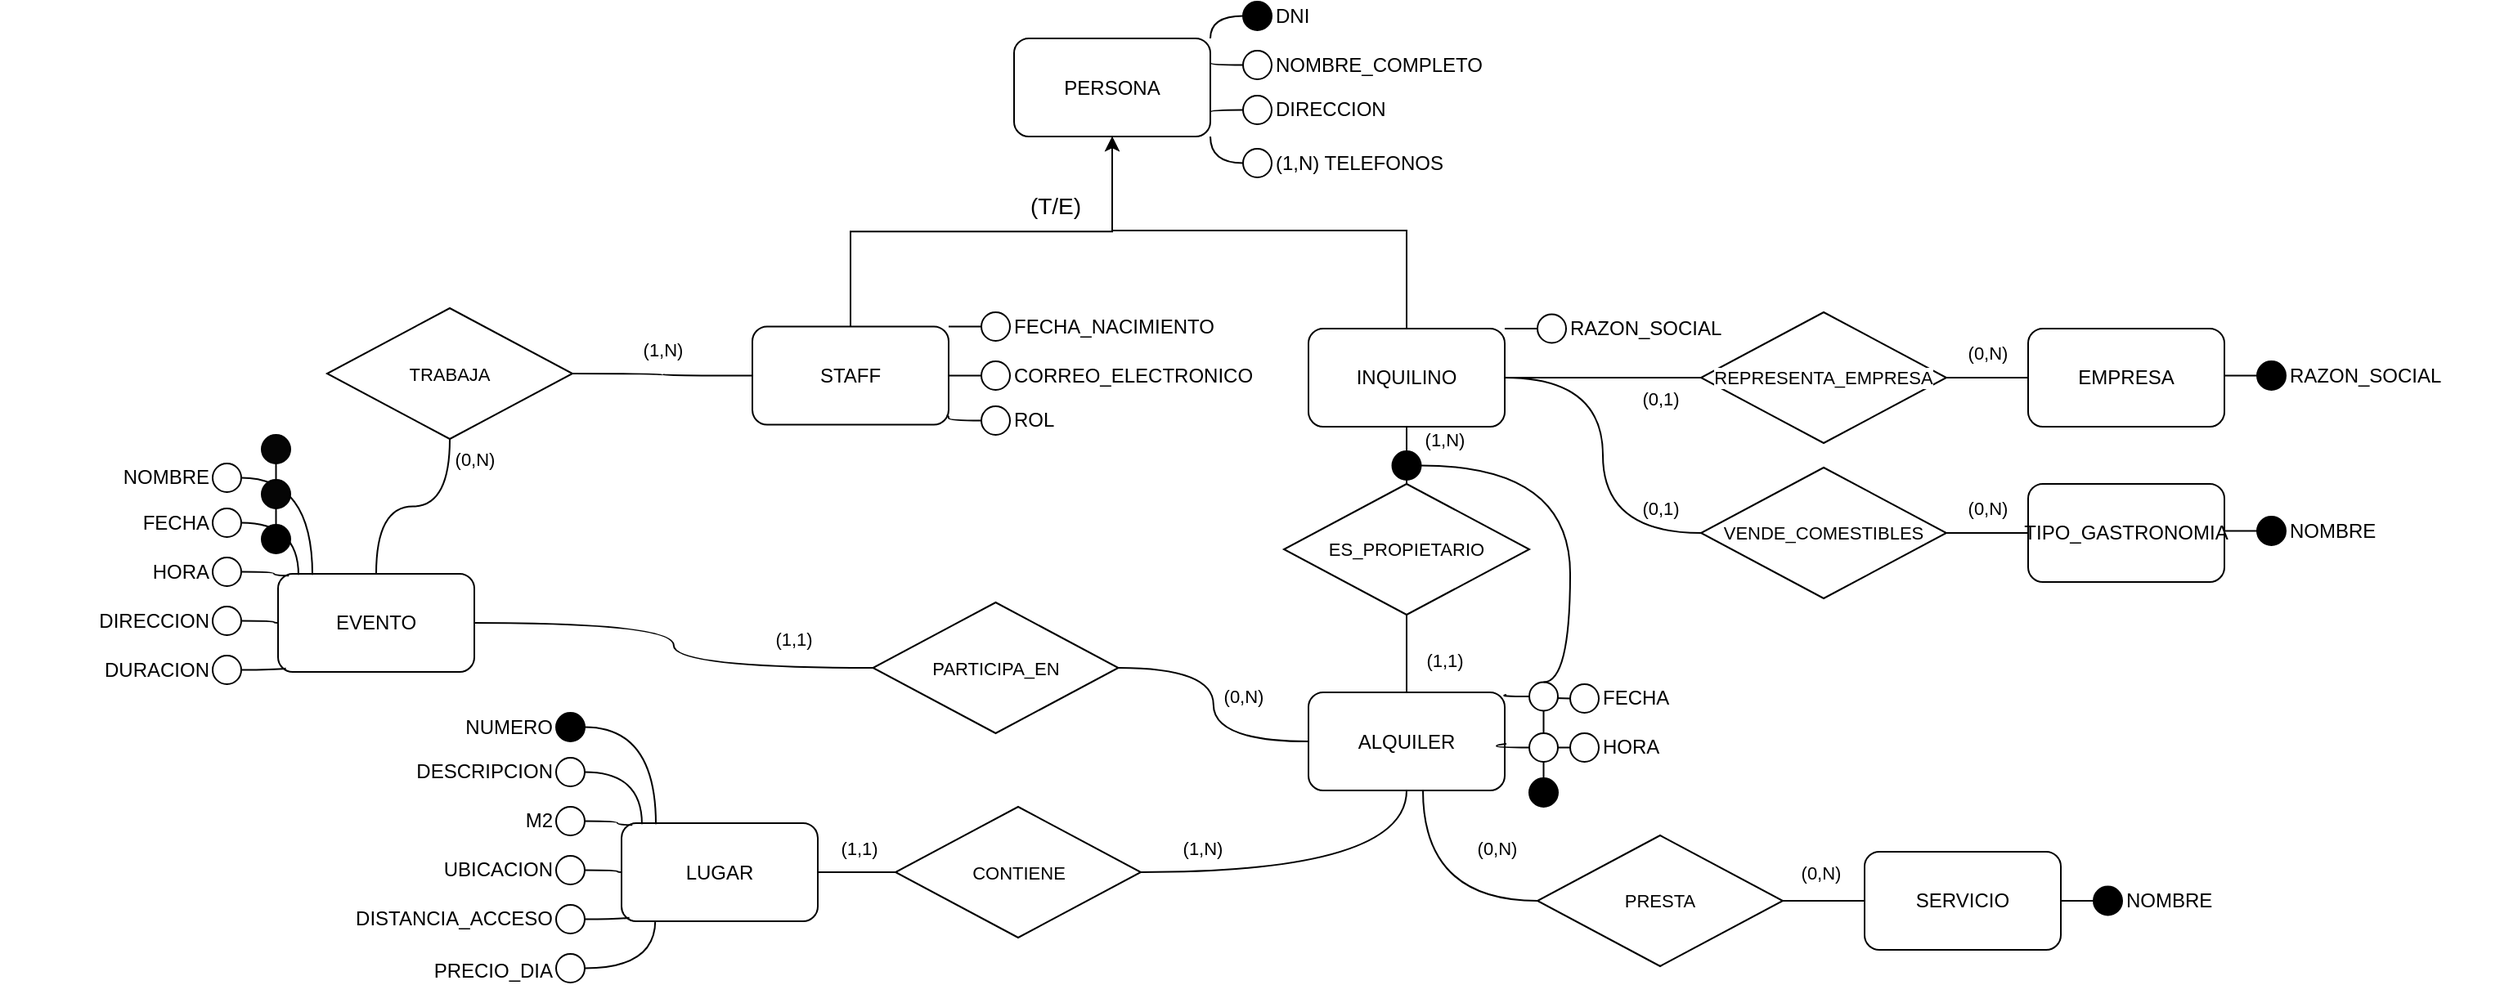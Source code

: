 <mxfile version="24.8.3">
  <diagram name="Page-1" id="fkUrcEgpzgYxFIt1Kh8C">
    <mxGraphModel dx="1658" dy="883" grid="1" gridSize="10" guides="1" tooltips="1" connect="1" arrows="1" fold="1" page="1" pageScale="1" pageWidth="1400" pageHeight="850" math="0" shadow="0">
      <root>
        <mxCell id="0" />
        <mxCell id="1" parent="0" />
        <mxCell id="QJ0V47G5KzTv9Zsy4d-s-145" value="" style="edgeStyle=orthogonalEdgeStyle;shape=connector;curved=1;rounded=0;orthogonalLoop=1;jettySize=auto;html=1;strokeColor=default;align=center;verticalAlign=middle;fontFamily=Helvetica;fontSize=11;fontColor=default;labelBackgroundColor=default;endArrow=none;endFill=0;" edge="1" parent="1" source="QJ0V47G5KzTv9Zsy4d-s-1" target="QJ0V47G5KzTv9Zsy4d-s-144">
          <mxGeometry relative="1" as="geometry" />
        </mxCell>
        <mxCell id="QJ0V47G5KzTv9Zsy4d-s-1" value="LUGAR" style="rounded=1;whiteSpace=wrap;html=1;" vertex="1" parent="1">
          <mxGeometry x="840" y="632.5" width="120" height="60" as="geometry" />
        </mxCell>
        <mxCell id="QJ0V47G5KzTv9Zsy4d-s-2" value="&lt;div&gt;NUMERO&lt;/div&gt;" style="text;html=1;align=right;verticalAlign=middle;whiteSpace=wrap;rounded=0;" vertex="1" parent="1">
          <mxGeometry x="750" y="565" width="50" height="17.5" as="geometry" />
        </mxCell>
        <mxCell id="QJ0V47G5KzTv9Zsy4d-s-4" value="" style="ellipse;whiteSpace=wrap;html=1;aspect=fixed;fillColor=#000000;" vertex="1" parent="1">
          <mxGeometry x="800" y="565" width="17.5" height="17.5" as="geometry" />
        </mxCell>
        <mxCell id="QJ0V47G5KzTv9Zsy4d-s-5" style="edgeStyle=orthogonalEdgeStyle;rounded=0;orthogonalLoop=1;jettySize=auto;html=1;entryX=0.175;entryY=0.011;entryDx=0;entryDy=0;curved=1;endArrow=none;endFill=0;entryPerimeter=0;" edge="1" parent="1" source="QJ0V47G5KzTv9Zsy4d-s-4" target="QJ0V47G5KzTv9Zsy4d-s-1">
          <mxGeometry relative="1" as="geometry" />
        </mxCell>
        <mxCell id="QJ0V47G5KzTv9Zsy4d-s-6" value="&lt;div&gt;DESCRIPCION&lt;/div&gt;" style="text;html=1;align=right;verticalAlign=middle;whiteSpace=wrap;rounded=0;" vertex="1" parent="1">
          <mxGeometry x="720" y="592.5" width="80" height="17.5" as="geometry" />
        </mxCell>
        <mxCell id="QJ0V47G5KzTv9Zsy4d-s-7" value="" style="ellipse;whiteSpace=wrap;html=1;aspect=fixed;" vertex="1" parent="1">
          <mxGeometry x="800" y="592.5" width="17.5" height="17.5" as="geometry" />
        </mxCell>
        <mxCell id="QJ0V47G5KzTv9Zsy4d-s-9" value="M2" style="text;html=1;align=right;verticalAlign=middle;whiteSpace=wrap;rounded=0;" vertex="1" parent="1">
          <mxGeometry x="770" y="622.5" width="30" height="17.5" as="geometry" />
        </mxCell>
        <mxCell id="QJ0V47G5KzTv9Zsy4d-s-10" value="" style="ellipse;whiteSpace=wrap;html=1;aspect=fixed;" vertex="1" parent="1">
          <mxGeometry x="800" y="622.5" width="17.5" height="17.5" as="geometry" />
        </mxCell>
        <mxCell id="QJ0V47G5KzTv9Zsy4d-s-11" value="UBICACION" style="text;html=1;align=right;verticalAlign=middle;whiteSpace=wrap;rounded=0;" vertex="1" parent="1">
          <mxGeometry x="690" y="652.5" width="110" height="17.5" as="geometry" />
        </mxCell>
        <mxCell id="QJ0V47G5KzTv9Zsy4d-s-25" value="" style="edgeStyle=orthogonalEdgeStyle;shape=connector;curved=1;rounded=0;orthogonalLoop=1;jettySize=auto;html=1;strokeColor=default;align=center;verticalAlign=middle;fontFamily=Helvetica;fontSize=11;fontColor=default;labelBackgroundColor=default;endArrow=none;endFill=0;" edge="1" parent="1" source="QJ0V47G5KzTv9Zsy4d-s-12" target="QJ0V47G5KzTv9Zsy4d-s-1">
          <mxGeometry relative="1" as="geometry" />
        </mxCell>
        <mxCell id="QJ0V47G5KzTv9Zsy4d-s-12" value="" style="ellipse;whiteSpace=wrap;html=1;aspect=fixed;" vertex="1" parent="1">
          <mxGeometry x="800" y="652.5" width="17.5" height="17.5" as="geometry" />
        </mxCell>
        <mxCell id="QJ0V47G5KzTv9Zsy4d-s-13" value="DISTANCIA_ACCESO" style="text;html=1;align=right;verticalAlign=middle;whiteSpace=wrap;rounded=0;" vertex="1" parent="1">
          <mxGeometry x="670" y="682.5" width="130" height="17.5" as="geometry" />
        </mxCell>
        <mxCell id="QJ0V47G5KzTv9Zsy4d-s-14" value="" style="ellipse;whiteSpace=wrap;html=1;aspect=fixed;" vertex="1" parent="1">
          <mxGeometry x="800" y="682.5" width="17.5" height="17.5" as="geometry" />
        </mxCell>
        <mxCell id="QJ0V47G5KzTv9Zsy4d-s-17" value="PRECIO_DIA" style="text;html=1;align=right;verticalAlign=middle;whiteSpace=wrap;rounded=0;" vertex="1" parent="1">
          <mxGeometry x="700" y="715" width="100" height="15" as="geometry" />
        </mxCell>
        <mxCell id="QJ0V47G5KzTv9Zsy4d-s-18" value="" style="ellipse;whiteSpace=wrap;html=1;aspect=fixed;" vertex="1" parent="1">
          <mxGeometry x="800" y="712.5" width="17.5" height="17.5" as="geometry" />
        </mxCell>
        <mxCell id="QJ0V47G5KzTv9Zsy4d-s-19" style="edgeStyle=orthogonalEdgeStyle;rounded=0;orthogonalLoop=1;jettySize=auto;html=1;entryX=0.172;entryY=0.992;entryDx=0;entryDy=0;entryPerimeter=0;endArrow=none;endFill=0;curved=1;" edge="1" parent="1" source="QJ0V47G5KzTv9Zsy4d-s-18" target="QJ0V47G5KzTv9Zsy4d-s-1">
          <mxGeometry relative="1" as="geometry" />
        </mxCell>
        <mxCell id="QJ0V47G5KzTv9Zsy4d-s-20" style="edgeStyle=orthogonalEdgeStyle;shape=connector;curved=1;rounded=0;orthogonalLoop=1;jettySize=auto;html=1;entryX=0.04;entryY=0.964;entryDx=0;entryDy=0;entryPerimeter=0;strokeColor=default;align=center;verticalAlign=middle;fontFamily=Helvetica;fontSize=11;fontColor=default;labelBackgroundColor=default;endArrow=none;endFill=0;" edge="1" parent="1" source="QJ0V47G5KzTv9Zsy4d-s-14" target="QJ0V47G5KzTv9Zsy4d-s-1">
          <mxGeometry relative="1" as="geometry" />
        </mxCell>
        <mxCell id="QJ0V47G5KzTv9Zsy4d-s-29" style="edgeStyle=orthogonalEdgeStyle;shape=connector;curved=1;rounded=0;orthogonalLoop=1;jettySize=auto;html=1;entryX=0.104;entryY=0.011;entryDx=0;entryDy=0;entryPerimeter=0;strokeColor=default;align=center;verticalAlign=middle;fontFamily=Helvetica;fontSize=11;fontColor=default;labelBackgroundColor=default;endArrow=none;endFill=0;" edge="1" parent="1" source="QJ0V47G5KzTv9Zsy4d-s-7" target="QJ0V47G5KzTv9Zsy4d-s-1">
          <mxGeometry relative="1" as="geometry" />
        </mxCell>
        <mxCell id="QJ0V47G5KzTv9Zsy4d-s-30" style="edgeStyle=orthogonalEdgeStyle;shape=connector;curved=1;rounded=0;orthogonalLoop=1;jettySize=auto;html=1;entryX=0.055;entryY=0.019;entryDx=0;entryDy=0;entryPerimeter=0;strokeColor=default;align=center;verticalAlign=middle;fontFamily=Helvetica;fontSize=11;fontColor=default;labelBackgroundColor=default;endArrow=none;endFill=0;" edge="1" parent="1" source="QJ0V47G5KzTv9Zsy4d-s-10" target="QJ0V47G5KzTv9Zsy4d-s-1">
          <mxGeometry relative="1" as="geometry" />
        </mxCell>
        <mxCell id="QJ0V47G5KzTv9Zsy4d-s-148" style="edgeStyle=orthogonalEdgeStyle;shape=connector;curved=1;rounded=0;orthogonalLoop=1;jettySize=auto;html=1;entryX=0.5;entryY=1;entryDx=0;entryDy=0;strokeColor=default;align=center;verticalAlign=middle;fontFamily=Helvetica;fontSize=11;fontColor=default;labelBackgroundColor=default;endArrow=none;endFill=0;" edge="1" parent="1" source="QJ0V47G5KzTv9Zsy4d-s-31" target="QJ0V47G5KzTv9Zsy4d-s-125">
          <mxGeometry relative="1" as="geometry">
            <mxPoint x="685" y="413.75" as="targetPoint" />
          </mxGeometry>
        </mxCell>
        <mxCell id="QJ0V47G5KzTv9Zsy4d-s-150" style="edgeStyle=orthogonalEdgeStyle;shape=connector;curved=1;rounded=0;orthogonalLoop=1;jettySize=auto;html=1;entryX=0;entryY=0.5;entryDx=0;entryDy=0;strokeColor=default;align=center;verticalAlign=middle;fontFamily=Helvetica;fontSize=11;fontColor=default;labelBackgroundColor=default;endArrow=none;endFill=0;" edge="1" parent="1" source="QJ0V47G5KzTv9Zsy4d-s-31" target="QJ0V47G5KzTv9Zsy4d-s-147">
          <mxGeometry relative="1" as="geometry" />
        </mxCell>
        <mxCell id="QJ0V47G5KzTv9Zsy4d-s-31" value="EVENTO" style="rounded=1;whiteSpace=wrap;html=1;" vertex="1" parent="1">
          <mxGeometry x="630" y="480" width="120" height="60" as="geometry" />
        </mxCell>
        <mxCell id="QJ0V47G5KzTv9Zsy4d-s-32" value="NOMBRE" style="text;html=1;align=right;verticalAlign=middle;whiteSpace=wrap;rounded=0;" vertex="1" parent="1">
          <mxGeometry x="540" y="412.5" width="50" height="17.5" as="geometry" />
        </mxCell>
        <mxCell id="QJ0V47G5KzTv9Zsy4d-s-33" value="" style="ellipse;whiteSpace=wrap;html=1;aspect=fixed;fillColor=#FFFFFF;" vertex="1" parent="1">
          <mxGeometry x="590" y="412.5" width="17.5" height="17.5" as="geometry" />
        </mxCell>
        <mxCell id="QJ0V47G5KzTv9Zsy4d-s-34" style="edgeStyle=orthogonalEdgeStyle;rounded=0;orthogonalLoop=1;jettySize=auto;html=1;entryX=0.175;entryY=0.011;entryDx=0;entryDy=0;curved=1;endArrow=none;endFill=0;entryPerimeter=0;" edge="1" parent="1" source="QJ0V47G5KzTv9Zsy4d-s-33" target="QJ0V47G5KzTv9Zsy4d-s-31">
          <mxGeometry relative="1" as="geometry" />
        </mxCell>
        <mxCell id="QJ0V47G5KzTv9Zsy4d-s-35" value="FECHA" style="text;html=1;align=right;verticalAlign=middle;whiteSpace=wrap;rounded=0;" vertex="1" parent="1">
          <mxGeometry x="510" y="440" width="80" height="17.5" as="geometry" />
        </mxCell>
        <mxCell id="QJ0V47G5KzTv9Zsy4d-s-36" value="" style="ellipse;whiteSpace=wrap;html=1;aspect=fixed;" vertex="1" parent="1">
          <mxGeometry x="590" y="440" width="17.5" height="17.5" as="geometry" />
        </mxCell>
        <mxCell id="QJ0V47G5KzTv9Zsy4d-s-37" value="HORA" style="text;html=1;align=right;verticalAlign=middle;whiteSpace=wrap;rounded=0;" vertex="1" parent="1">
          <mxGeometry x="560" y="470" width="30" height="17.5" as="geometry" />
        </mxCell>
        <mxCell id="QJ0V47G5KzTv9Zsy4d-s-38" value="" style="ellipse;whiteSpace=wrap;html=1;aspect=fixed;" vertex="1" parent="1">
          <mxGeometry x="590" y="470" width="17.5" height="17.5" as="geometry" />
        </mxCell>
        <mxCell id="QJ0V47G5KzTv9Zsy4d-s-39" value="DIRECCION" style="text;html=1;align=right;verticalAlign=middle;whiteSpace=wrap;rounded=0;" vertex="1" parent="1">
          <mxGeometry x="480" y="500" width="110" height="17.5" as="geometry" />
        </mxCell>
        <mxCell id="QJ0V47G5KzTv9Zsy4d-s-40" value="" style="edgeStyle=orthogonalEdgeStyle;shape=connector;curved=1;rounded=0;orthogonalLoop=1;jettySize=auto;html=1;strokeColor=default;align=center;verticalAlign=middle;fontFamily=Helvetica;fontSize=11;fontColor=default;labelBackgroundColor=default;endArrow=none;endFill=0;" edge="1" parent="1" source="QJ0V47G5KzTv9Zsy4d-s-41" target="QJ0V47G5KzTv9Zsy4d-s-31">
          <mxGeometry relative="1" as="geometry" />
        </mxCell>
        <mxCell id="QJ0V47G5KzTv9Zsy4d-s-41" value="" style="ellipse;whiteSpace=wrap;html=1;aspect=fixed;" vertex="1" parent="1">
          <mxGeometry x="590" y="500" width="17.5" height="17.5" as="geometry" />
        </mxCell>
        <mxCell id="QJ0V47G5KzTv9Zsy4d-s-42" value="DURACION" style="text;html=1;align=right;verticalAlign=middle;whiteSpace=wrap;rounded=0;" vertex="1" parent="1">
          <mxGeometry x="460" y="530" width="130" height="17.5" as="geometry" />
        </mxCell>
        <mxCell id="QJ0V47G5KzTv9Zsy4d-s-43" value="" style="ellipse;whiteSpace=wrap;html=1;aspect=fixed;" vertex="1" parent="1">
          <mxGeometry x="590" y="530" width="17.5" height="17.5" as="geometry" />
        </mxCell>
        <mxCell id="QJ0V47G5KzTv9Zsy4d-s-47" style="edgeStyle=orthogonalEdgeStyle;shape=connector;curved=1;rounded=0;orthogonalLoop=1;jettySize=auto;html=1;entryX=0.04;entryY=0.964;entryDx=0;entryDy=0;entryPerimeter=0;strokeColor=default;align=center;verticalAlign=middle;fontFamily=Helvetica;fontSize=11;fontColor=default;labelBackgroundColor=default;endArrow=none;endFill=0;" edge="1" parent="1" source="QJ0V47G5KzTv9Zsy4d-s-43" target="QJ0V47G5KzTv9Zsy4d-s-31">
          <mxGeometry relative="1" as="geometry" />
        </mxCell>
        <mxCell id="QJ0V47G5KzTv9Zsy4d-s-48" style="edgeStyle=orthogonalEdgeStyle;shape=connector;curved=1;rounded=0;orthogonalLoop=1;jettySize=auto;html=1;entryX=0.104;entryY=0.011;entryDx=0;entryDy=0;entryPerimeter=0;strokeColor=default;align=center;verticalAlign=middle;fontFamily=Helvetica;fontSize=11;fontColor=default;labelBackgroundColor=default;endArrow=none;endFill=0;" edge="1" parent="1" source="QJ0V47G5KzTv9Zsy4d-s-36" target="QJ0V47G5KzTv9Zsy4d-s-31">
          <mxGeometry relative="1" as="geometry" />
        </mxCell>
        <mxCell id="QJ0V47G5KzTv9Zsy4d-s-49" style="edgeStyle=orthogonalEdgeStyle;shape=connector;curved=1;rounded=0;orthogonalLoop=1;jettySize=auto;html=1;entryX=0.055;entryY=0.019;entryDx=0;entryDy=0;entryPerimeter=0;strokeColor=default;align=center;verticalAlign=middle;fontFamily=Helvetica;fontSize=11;fontColor=default;labelBackgroundColor=default;endArrow=none;endFill=0;" edge="1" parent="1" source="QJ0V47G5KzTv9Zsy4d-s-38" target="QJ0V47G5KzTv9Zsy4d-s-31">
          <mxGeometry relative="1" as="geometry" />
        </mxCell>
        <mxCell id="QJ0V47G5KzTv9Zsy4d-s-56" style="edgeStyle=orthogonalEdgeStyle;shape=connector;curved=1;rounded=0;orthogonalLoop=1;jettySize=auto;html=1;entryX=0.5;entryY=1;entryDx=0;entryDy=0;strokeColor=default;align=center;verticalAlign=middle;fontFamily=Helvetica;fontSize=11;fontColor=default;labelBackgroundColor=default;endArrow=none;endFill=0;" edge="1" parent="1" source="QJ0V47G5KzTv9Zsy4d-s-52" target="QJ0V47G5KzTv9Zsy4d-s-54">
          <mxGeometry relative="1" as="geometry" />
        </mxCell>
        <mxCell id="QJ0V47G5KzTv9Zsy4d-s-52" value="" style="ellipse;whiteSpace=wrap;html=1;aspect=fixed;fillColor=#000000;" vertex="1" parent="1">
          <mxGeometry x="620" y="450" width="17.5" height="17.5" as="geometry" />
        </mxCell>
        <mxCell id="QJ0V47G5KzTv9Zsy4d-s-57" style="edgeStyle=orthogonalEdgeStyle;shape=connector;curved=1;rounded=0;orthogonalLoop=1;jettySize=auto;html=1;entryX=0.5;entryY=1;entryDx=0;entryDy=0;strokeColor=default;align=center;verticalAlign=middle;fontFamily=Helvetica;fontSize=11;fontColor=default;labelBackgroundColor=default;endArrow=none;endFill=0;" edge="1" parent="1" source="QJ0V47G5KzTv9Zsy4d-s-54" target="QJ0V47G5KzTv9Zsy4d-s-55">
          <mxGeometry relative="1" as="geometry" />
        </mxCell>
        <mxCell id="QJ0V47G5KzTv9Zsy4d-s-54" value="" style="ellipse;whiteSpace=wrap;html=1;aspect=fixed;fillColor=#050505;" vertex="1" parent="1">
          <mxGeometry x="620" y="422.5" width="17.5" height="17.5" as="geometry" />
        </mxCell>
        <mxCell id="QJ0V47G5KzTv9Zsy4d-s-55" value="" style="ellipse;whiteSpace=wrap;html=1;aspect=fixed;fillColor=#050505;" vertex="1" parent="1">
          <mxGeometry x="620" y="395" width="17.5" height="17.5" as="geometry" />
        </mxCell>
        <mxCell id="QJ0V47G5KzTv9Zsy4d-s-58" value="PERSONA" style="rounded=1;whiteSpace=wrap;html=1;" vertex="1" parent="1">
          <mxGeometry x="1080" y="152.5" width="120" height="60" as="geometry" />
        </mxCell>
        <mxCell id="QJ0V47G5KzTv9Zsy4d-s-67" style="edgeStyle=orthogonalEdgeStyle;shape=connector;curved=1;rounded=0;orthogonalLoop=1;jettySize=auto;html=1;entryX=1;entryY=0;entryDx=0;entryDy=0;strokeColor=default;align=center;verticalAlign=middle;fontFamily=Helvetica;fontSize=11;fontColor=default;labelBackgroundColor=default;endArrow=none;endFill=0;" edge="1" parent="1" source="QJ0V47G5KzTv9Zsy4d-s-59" target="QJ0V47G5KzTv9Zsy4d-s-58">
          <mxGeometry relative="1" as="geometry" />
        </mxCell>
        <mxCell id="QJ0V47G5KzTv9Zsy4d-s-59" value="" style="ellipse;whiteSpace=wrap;html=1;aspect=fixed;fillColor=#000000;" vertex="1" parent="1">
          <mxGeometry x="1220" y="130" width="17.5" height="17.5" as="geometry" />
        </mxCell>
        <mxCell id="QJ0V47G5KzTv9Zsy4d-s-60" value="&lt;div&gt;DNI&lt;/div&gt;" style="text;html=1;align=left;verticalAlign=middle;whiteSpace=wrap;rounded=0;" vertex="1" parent="1">
          <mxGeometry x="1237.5" y="130" width="130" height="17.5" as="geometry" />
        </mxCell>
        <mxCell id="QJ0V47G5KzTv9Zsy4d-s-68" value="" style="edgeStyle=orthogonalEdgeStyle;shape=connector;curved=1;rounded=0;orthogonalLoop=1;jettySize=auto;html=1;strokeColor=default;align=center;verticalAlign=middle;fontFamily=Helvetica;fontSize=11;fontColor=default;labelBackgroundColor=default;endArrow=none;endFill=0;entryX=1;entryY=0.25;entryDx=0;entryDy=0;" edge="1" parent="1" source="QJ0V47G5KzTv9Zsy4d-s-61" target="QJ0V47G5KzTv9Zsy4d-s-58">
          <mxGeometry relative="1" as="geometry" />
        </mxCell>
        <mxCell id="QJ0V47G5KzTv9Zsy4d-s-61" value="" style="ellipse;whiteSpace=wrap;html=1;aspect=fixed;" vertex="1" parent="1">
          <mxGeometry x="1220" y="160" width="17.5" height="17.5" as="geometry" />
        </mxCell>
        <mxCell id="QJ0V47G5KzTv9Zsy4d-s-62" value="&lt;div&gt;NOMBRE_COMPLETO&lt;/div&gt;" style="text;html=1;align=left;verticalAlign=middle;whiteSpace=wrap;rounded=0;" vertex="1" parent="1">
          <mxGeometry x="1237.5" y="160" width="130" height="17.5" as="geometry" />
        </mxCell>
        <mxCell id="QJ0V47G5KzTv9Zsy4d-s-69" value="" style="edgeStyle=orthogonalEdgeStyle;shape=connector;curved=1;rounded=0;orthogonalLoop=1;jettySize=auto;html=1;strokeColor=default;align=center;verticalAlign=middle;fontFamily=Helvetica;fontSize=11;fontColor=default;labelBackgroundColor=default;endArrow=none;endFill=0;entryX=1;entryY=0.75;entryDx=0;entryDy=0;" edge="1" parent="1" source="QJ0V47G5KzTv9Zsy4d-s-63" target="QJ0V47G5KzTv9Zsy4d-s-58">
          <mxGeometry relative="1" as="geometry" />
        </mxCell>
        <mxCell id="QJ0V47G5KzTv9Zsy4d-s-63" value="" style="ellipse;whiteSpace=wrap;html=1;aspect=fixed;" vertex="1" parent="1">
          <mxGeometry x="1220" y="187.5" width="17.5" height="17.5" as="geometry" />
        </mxCell>
        <mxCell id="QJ0V47G5KzTv9Zsy4d-s-64" value="&lt;div&gt;DIRECCION&lt;/div&gt;" style="text;html=1;align=left;verticalAlign=middle;whiteSpace=wrap;rounded=0;" vertex="1" parent="1">
          <mxGeometry x="1237.5" y="187.5" width="130" height="17.5" as="geometry" />
        </mxCell>
        <mxCell id="QJ0V47G5KzTv9Zsy4d-s-71" style="edgeStyle=orthogonalEdgeStyle;shape=connector;curved=1;rounded=0;orthogonalLoop=1;jettySize=auto;html=1;entryX=1;entryY=1;entryDx=0;entryDy=0;strokeColor=default;align=center;verticalAlign=middle;fontFamily=Helvetica;fontSize=11;fontColor=default;labelBackgroundColor=default;endArrow=none;endFill=0;" edge="1" parent="1" source="QJ0V47G5KzTv9Zsy4d-s-65" target="QJ0V47G5KzTv9Zsy4d-s-58">
          <mxGeometry relative="1" as="geometry" />
        </mxCell>
        <mxCell id="QJ0V47G5KzTv9Zsy4d-s-65" value="" style="ellipse;whiteSpace=wrap;html=1;aspect=fixed;" vertex="1" parent="1">
          <mxGeometry x="1220" y="220" width="17.5" height="17.5" as="geometry" />
        </mxCell>
        <mxCell id="QJ0V47G5KzTv9Zsy4d-s-66" value="&lt;div&gt;(1,N) TELEFONOS&lt;/div&gt;" style="text;html=1;align=left;verticalAlign=middle;whiteSpace=wrap;rounded=0;" vertex="1" parent="1">
          <mxGeometry x="1237.5" y="220" width="130" height="17.5" as="geometry" />
        </mxCell>
        <mxCell id="QJ0V47G5KzTv9Zsy4d-s-87" style="edgeStyle=orthogonalEdgeStyle;shape=connector;rounded=0;orthogonalLoop=1;jettySize=auto;html=1;entryX=0.5;entryY=1;entryDx=0;entryDy=0;strokeColor=default;align=center;verticalAlign=middle;fontFamily=Helvetica;fontSize=11;fontColor=default;labelBackgroundColor=default;endArrow=classic;endFill=1;exitX=0.5;exitY=0;exitDx=0;exitDy=0;" edge="1" parent="1" source="QJ0V47G5KzTv9Zsy4d-s-72" target="QJ0V47G5KzTv9Zsy4d-s-58">
          <mxGeometry relative="1" as="geometry" />
        </mxCell>
        <mxCell id="QJ0V47G5KzTv9Zsy4d-s-72" value="STAFF" style="rounded=1;whiteSpace=wrap;html=1;" vertex="1" parent="1">
          <mxGeometry x="920" y="328.75" width="120" height="60" as="geometry" />
        </mxCell>
        <mxCell id="QJ0V47G5KzTv9Zsy4d-s-88" style="edgeStyle=orthogonalEdgeStyle;shape=connector;curved=1;rounded=0;orthogonalLoop=1;jettySize=auto;html=1;entryX=1;entryY=0;entryDx=0;entryDy=0;strokeColor=default;align=center;verticalAlign=middle;fontFamily=Helvetica;fontSize=11;fontColor=default;labelBackgroundColor=default;endArrow=none;endFill=0;" edge="1" parent="1" source="QJ0V47G5KzTv9Zsy4d-s-79" target="QJ0V47G5KzTv9Zsy4d-s-72">
          <mxGeometry relative="1" as="geometry" />
        </mxCell>
        <mxCell id="QJ0V47G5KzTv9Zsy4d-s-79" value="" style="ellipse;whiteSpace=wrap;html=1;aspect=fixed;fillColor=#ffffff;" vertex="1" parent="1">
          <mxGeometry x="1060" y="320" width="17.5" height="17.5" as="geometry" />
        </mxCell>
        <mxCell id="QJ0V47G5KzTv9Zsy4d-s-80" value="FECHA_NACIMIENTO" style="text;html=1;align=left;verticalAlign=middle;whiteSpace=wrap;rounded=0;" vertex="1" parent="1">
          <mxGeometry x="1077.5" y="320" width="130" height="17.5" as="geometry" />
        </mxCell>
        <mxCell id="QJ0V47G5KzTv9Zsy4d-s-89" style="edgeStyle=orthogonalEdgeStyle;shape=connector;curved=1;rounded=0;orthogonalLoop=1;jettySize=auto;html=1;entryX=1;entryY=0.5;entryDx=0;entryDy=0;strokeColor=default;align=center;verticalAlign=middle;fontFamily=Helvetica;fontSize=11;fontColor=default;labelBackgroundColor=default;endArrow=none;endFill=0;" edge="1" parent="1" source="QJ0V47G5KzTv9Zsy4d-s-81" target="QJ0V47G5KzTv9Zsy4d-s-72">
          <mxGeometry relative="1" as="geometry" />
        </mxCell>
        <mxCell id="QJ0V47G5KzTv9Zsy4d-s-81" value="" style="ellipse;whiteSpace=wrap;html=1;aspect=fixed;" vertex="1" parent="1">
          <mxGeometry x="1060" y="350" width="17.5" height="17.5" as="geometry" />
        </mxCell>
        <mxCell id="QJ0V47G5KzTv9Zsy4d-s-82" value="CORREO_ELECTRONICO" style="text;html=1;align=left;verticalAlign=middle;whiteSpace=wrap;rounded=0;" vertex="1" parent="1">
          <mxGeometry x="1077.5" y="350" width="130" height="17.5" as="geometry" />
        </mxCell>
        <mxCell id="QJ0V47G5KzTv9Zsy4d-s-83" value="" style="ellipse;whiteSpace=wrap;html=1;aspect=fixed;" vertex="1" parent="1">
          <mxGeometry x="1060" y="377.5" width="17.5" height="17.5" as="geometry" />
        </mxCell>
        <mxCell id="QJ0V47G5KzTv9Zsy4d-s-84" value="ROL" style="text;html=1;align=left;verticalAlign=middle;whiteSpace=wrap;rounded=0;" vertex="1" parent="1">
          <mxGeometry x="1077.5" y="377.5" width="130" height="17.5" as="geometry" />
        </mxCell>
        <mxCell id="QJ0V47G5KzTv9Zsy4d-s-90" style="edgeStyle=orthogonalEdgeStyle;shape=connector;curved=1;rounded=0;orthogonalLoop=1;jettySize=auto;html=1;entryX=0.99;entryY=0.907;entryDx=0;entryDy=0;entryPerimeter=0;strokeColor=default;align=center;verticalAlign=middle;fontFamily=Helvetica;fontSize=11;fontColor=default;labelBackgroundColor=default;endArrow=none;endFill=0;" edge="1" parent="1" source="QJ0V47G5KzTv9Zsy4d-s-83" target="QJ0V47G5KzTv9Zsy4d-s-72">
          <mxGeometry relative="1" as="geometry" />
        </mxCell>
        <mxCell id="QJ0V47G5KzTv9Zsy4d-s-91" value="(T/E)" style="text;html=1;align=center;verticalAlign=middle;resizable=0;points=[];autosize=1;strokeColor=none;fillColor=none;fontFamily=Helvetica;fontSize=14;fontColor=default;labelBackgroundColor=default;" vertex="1" parent="1">
          <mxGeometry x="1080" y="240" width="50" height="30" as="geometry" />
        </mxCell>
        <mxCell id="QJ0V47G5KzTv9Zsy4d-s-103" style="edgeStyle=orthogonalEdgeStyle;shape=connector;curved=1;rounded=0;orthogonalLoop=1;jettySize=auto;html=1;entryX=0;entryY=0.5;entryDx=0;entryDy=0;strokeColor=default;align=center;verticalAlign=middle;fontFamily=Helvetica;fontSize=11;fontColor=default;labelBackgroundColor=default;endArrow=none;endFill=0;" edge="1" parent="1" source="QJ0V47G5KzTv9Zsy4d-s-92" target="QJ0V47G5KzTv9Zsy4d-s-102">
          <mxGeometry relative="1" as="geometry" />
        </mxCell>
        <mxCell id="QJ0V47G5KzTv9Zsy4d-s-119" style="edgeStyle=orthogonalEdgeStyle;shape=connector;curved=1;rounded=0;orthogonalLoop=1;jettySize=auto;html=1;entryX=0;entryY=0.5;entryDx=0;entryDy=0;strokeColor=default;align=center;verticalAlign=middle;fontFamily=Helvetica;fontSize=11;fontColor=default;labelBackgroundColor=default;endArrow=none;endFill=0;" edge="1" parent="1" source="QJ0V47G5KzTv9Zsy4d-s-92" target="QJ0V47G5KzTv9Zsy4d-s-114">
          <mxGeometry relative="1" as="geometry" />
        </mxCell>
        <mxCell id="QJ0V47G5KzTv9Zsy4d-s-124" style="edgeStyle=orthogonalEdgeStyle;shape=connector;rounded=0;orthogonalLoop=1;jettySize=auto;html=1;entryX=0.5;entryY=1;entryDx=0;entryDy=0;strokeColor=default;align=center;verticalAlign=middle;fontFamily=Helvetica;fontSize=11;fontColor=default;labelBackgroundColor=default;endArrow=classic;endFill=1;" edge="1" parent="1" source="QJ0V47G5KzTv9Zsy4d-s-92" target="QJ0V47G5KzTv9Zsy4d-s-58">
          <mxGeometry relative="1" as="geometry">
            <Array as="points">
              <mxPoint x="1320" y="270" />
              <mxPoint x="1140" y="270" />
            </Array>
          </mxGeometry>
        </mxCell>
        <mxCell id="QJ0V47G5KzTv9Zsy4d-s-142" value="" style="edgeStyle=orthogonalEdgeStyle;shape=connector;curved=1;rounded=0;orthogonalLoop=1;jettySize=auto;html=1;strokeColor=default;align=center;verticalAlign=middle;fontFamily=Helvetica;fontSize=11;fontColor=default;labelBackgroundColor=default;endArrow=none;endFill=0;" edge="1" parent="1" source="QJ0V47G5KzTv9Zsy4d-s-92" target="QJ0V47G5KzTv9Zsy4d-s-140">
          <mxGeometry relative="1" as="geometry" />
        </mxCell>
        <mxCell id="QJ0V47G5KzTv9Zsy4d-s-92" value="INQUILINO" style="rounded=1;whiteSpace=wrap;html=1;" vertex="1" parent="1">
          <mxGeometry x="1260" y="330" width="120" height="60" as="geometry" />
        </mxCell>
        <mxCell id="QJ0V47G5KzTv9Zsy4d-s-93" style="edgeStyle=orthogonalEdgeStyle;shape=connector;curved=1;rounded=0;orthogonalLoop=1;jettySize=auto;html=1;entryX=1;entryY=0;entryDx=0;entryDy=0;strokeColor=default;align=center;verticalAlign=middle;fontFamily=Helvetica;fontSize=11;fontColor=default;labelBackgroundColor=default;endArrow=none;endFill=0;" edge="1" parent="1" source="QJ0V47G5KzTv9Zsy4d-s-94" target="QJ0V47G5KzTv9Zsy4d-s-92">
          <mxGeometry relative="1" as="geometry" />
        </mxCell>
        <mxCell id="QJ0V47G5KzTv9Zsy4d-s-94" value="" style="ellipse;whiteSpace=wrap;html=1;aspect=fixed;fillColor=#ffffff;" vertex="1" parent="1">
          <mxGeometry x="1400" y="321.25" width="17.5" height="17.5" as="geometry" />
        </mxCell>
        <mxCell id="QJ0V47G5KzTv9Zsy4d-s-95" value="RAZON_SOCIAL" style="text;html=1;align=left;verticalAlign=middle;whiteSpace=wrap;rounded=0;" vertex="1" parent="1">
          <mxGeometry x="1417.5" y="321.25" width="130" height="17.5" as="geometry" />
        </mxCell>
        <mxCell id="QJ0V47G5KzTv9Zsy4d-s-105" value="" style="edgeStyle=orthogonalEdgeStyle;shape=connector;curved=1;rounded=0;orthogonalLoop=1;jettySize=auto;html=1;strokeColor=default;align=center;verticalAlign=middle;fontFamily=Helvetica;fontSize=11;fontColor=default;labelBackgroundColor=default;endArrow=none;endFill=0;" edge="1" parent="1" source="QJ0V47G5KzTv9Zsy4d-s-102" target="QJ0V47G5KzTv9Zsy4d-s-104">
          <mxGeometry relative="1" as="geometry" />
        </mxCell>
        <mxCell id="QJ0V47G5KzTv9Zsy4d-s-102" value="REPRESENTA_EMPRESA" style="rhombus;whiteSpace=wrap;html=1;fontFamily=Helvetica;fontSize=11;fontColor=default;labelBackgroundColor=default;" vertex="1" parent="1">
          <mxGeometry x="1500" y="320" width="150" height="80" as="geometry" />
        </mxCell>
        <mxCell id="QJ0V47G5KzTv9Zsy4d-s-104" value="EMPRESA" style="rounded=1;whiteSpace=wrap;html=1;" vertex="1" parent="1">
          <mxGeometry x="1700" y="330" width="120" height="60" as="geometry" />
        </mxCell>
        <mxCell id="QJ0V47G5KzTv9Zsy4d-s-106" style="edgeStyle=orthogonalEdgeStyle;shape=connector;curved=1;rounded=0;orthogonalLoop=1;jettySize=auto;html=1;entryX=1;entryY=0;entryDx=0;entryDy=0;strokeColor=default;align=center;verticalAlign=middle;fontFamily=Helvetica;fontSize=11;fontColor=default;labelBackgroundColor=default;endArrow=none;endFill=0;" edge="1" parent="1" source="QJ0V47G5KzTv9Zsy4d-s-107">
          <mxGeometry relative="1" as="geometry">
            <mxPoint x="1820" y="358.75" as="targetPoint" />
          </mxGeometry>
        </mxCell>
        <mxCell id="QJ0V47G5KzTv9Zsy4d-s-107" value="" style="ellipse;whiteSpace=wrap;html=1;aspect=fixed;fillColor=#000000;" vertex="1" parent="1">
          <mxGeometry x="1840" y="350" width="17.5" height="17.5" as="geometry" />
        </mxCell>
        <mxCell id="QJ0V47G5KzTv9Zsy4d-s-108" value="RAZON_SOCIAL" style="text;html=1;align=left;verticalAlign=middle;whiteSpace=wrap;rounded=0;" vertex="1" parent="1">
          <mxGeometry x="1857.5" y="350" width="130" height="17.5" as="geometry" />
        </mxCell>
        <mxCell id="QJ0V47G5KzTv9Zsy4d-s-113" value="" style="edgeStyle=orthogonalEdgeStyle;shape=connector;curved=1;rounded=0;orthogonalLoop=1;jettySize=auto;html=1;strokeColor=default;align=center;verticalAlign=middle;fontFamily=Helvetica;fontSize=11;fontColor=default;labelBackgroundColor=default;endArrow=none;endFill=0;" edge="1" parent="1" source="QJ0V47G5KzTv9Zsy4d-s-114" target="QJ0V47G5KzTv9Zsy4d-s-115">
          <mxGeometry relative="1" as="geometry" />
        </mxCell>
        <mxCell id="QJ0V47G5KzTv9Zsy4d-s-114" value="VENDE_COMESTIBLES" style="rhombus;whiteSpace=wrap;html=1;fontFamily=Helvetica;fontSize=11;fontColor=default;labelBackgroundColor=default;" vertex="1" parent="1">
          <mxGeometry x="1500" y="415" width="150" height="80" as="geometry" />
        </mxCell>
        <mxCell id="QJ0V47G5KzTv9Zsy4d-s-115" value="TIPO_GASTRONOMIA" style="rounded=1;whiteSpace=wrap;html=1;" vertex="1" parent="1">
          <mxGeometry x="1700" y="425" width="120" height="60" as="geometry" />
        </mxCell>
        <mxCell id="QJ0V47G5KzTv9Zsy4d-s-116" style="edgeStyle=orthogonalEdgeStyle;shape=connector;curved=1;rounded=0;orthogonalLoop=1;jettySize=auto;html=1;entryX=1;entryY=0;entryDx=0;entryDy=0;strokeColor=default;align=center;verticalAlign=middle;fontFamily=Helvetica;fontSize=11;fontColor=default;labelBackgroundColor=default;endArrow=none;endFill=0;" edge="1" parent="1" source="QJ0V47G5KzTv9Zsy4d-s-117">
          <mxGeometry relative="1" as="geometry">
            <mxPoint x="1820" y="453.75" as="targetPoint" />
          </mxGeometry>
        </mxCell>
        <mxCell id="QJ0V47G5KzTv9Zsy4d-s-117" value="" style="ellipse;whiteSpace=wrap;html=1;aspect=fixed;fillColor=#000000;" vertex="1" parent="1">
          <mxGeometry x="1840" y="445" width="17.5" height="17.5" as="geometry" />
        </mxCell>
        <mxCell id="QJ0V47G5KzTv9Zsy4d-s-118" value="NOMBRE" style="text;html=1;align=left;verticalAlign=middle;whiteSpace=wrap;rounded=0;" vertex="1" parent="1">
          <mxGeometry x="1857.5" y="445" width="130" height="17.5" as="geometry" />
        </mxCell>
        <mxCell id="QJ0V47G5KzTv9Zsy4d-s-120" value="(0,1)" style="text;html=1;align=center;verticalAlign=middle;resizable=0;points=[];autosize=1;strokeColor=none;fillColor=none;fontFamily=Helvetica;fontSize=11;fontColor=default;labelBackgroundColor=default;" vertex="1" parent="1">
          <mxGeometry x="1450" y="425" width="50" height="30" as="geometry" />
        </mxCell>
        <mxCell id="QJ0V47G5KzTv9Zsy4d-s-121" value="(0,1)" style="text;html=1;align=center;verticalAlign=middle;resizable=0;points=[];autosize=1;strokeColor=none;fillColor=none;fontFamily=Helvetica;fontSize=11;fontColor=default;labelBackgroundColor=default;" vertex="1" parent="1">
          <mxGeometry x="1450" y="357.5" width="50" height="30" as="geometry" />
        </mxCell>
        <mxCell id="QJ0V47G5KzTv9Zsy4d-s-122" value="(0,N)" style="text;html=1;align=center;verticalAlign=middle;resizable=0;points=[];autosize=1;strokeColor=none;fillColor=none;fontFamily=Helvetica;fontSize=11;fontColor=default;labelBackgroundColor=default;" vertex="1" parent="1">
          <mxGeometry x="1650" y="330" width="50" height="30" as="geometry" />
        </mxCell>
        <mxCell id="QJ0V47G5KzTv9Zsy4d-s-123" value="(0,N)" style="text;html=1;align=center;verticalAlign=middle;resizable=0;points=[];autosize=1;strokeColor=none;fillColor=none;fontFamily=Helvetica;fontSize=11;fontColor=default;labelBackgroundColor=default;" vertex="1" parent="1">
          <mxGeometry x="1650" y="425" width="50" height="30" as="geometry" />
        </mxCell>
        <mxCell id="QJ0V47G5KzTv9Zsy4d-s-127" style="edgeStyle=orthogonalEdgeStyle;shape=connector;curved=1;rounded=0;orthogonalLoop=1;jettySize=auto;html=1;entryX=0;entryY=0.5;entryDx=0;entryDy=0;strokeColor=default;align=center;verticalAlign=middle;fontFamily=Helvetica;fontSize=11;fontColor=default;labelBackgroundColor=default;endArrow=none;endFill=0;" edge="1" parent="1" source="QJ0V47G5KzTv9Zsy4d-s-125" target="QJ0V47G5KzTv9Zsy4d-s-72">
          <mxGeometry relative="1" as="geometry" />
        </mxCell>
        <mxCell id="QJ0V47G5KzTv9Zsy4d-s-125" value="TRABAJA" style="rhombus;whiteSpace=wrap;html=1;fontFamily=Helvetica;fontSize=11;fontColor=default;labelBackgroundColor=default;" vertex="1" parent="1">
          <mxGeometry x="660" y="317.5" width="150" height="80" as="geometry" />
        </mxCell>
        <mxCell id="QJ0V47G5KzTv9Zsy4d-s-128" value="(1,N)" style="text;html=1;align=center;verticalAlign=middle;resizable=0;points=[];autosize=1;strokeColor=none;fillColor=none;fontFamily=Helvetica;fontSize=11;fontColor=default;labelBackgroundColor=default;" vertex="1" parent="1">
          <mxGeometry x="840" y="327.5" width="50" height="30" as="geometry" />
        </mxCell>
        <mxCell id="QJ0V47G5KzTv9Zsy4d-s-160" style="edgeStyle=orthogonalEdgeStyle;shape=connector;curved=1;rounded=0;orthogonalLoop=1;jettySize=auto;html=1;entryX=0;entryY=0.5;entryDx=0;entryDy=0;strokeColor=default;align=center;verticalAlign=middle;fontFamily=Helvetica;fontSize=11;fontColor=default;labelBackgroundColor=default;endArrow=none;endFill=0;" edge="1" parent="1" source="QJ0V47G5KzTv9Zsy4d-s-130" target="QJ0V47G5KzTv9Zsy4d-s-156">
          <mxGeometry relative="1" as="geometry">
            <Array as="points">
              <mxPoint x="1330" y="680" />
            </Array>
          </mxGeometry>
        </mxCell>
        <mxCell id="QJ0V47G5KzTv9Zsy4d-s-130" value="ALQUILER" style="rounded=1;whiteSpace=wrap;html=1;" vertex="1" parent="1">
          <mxGeometry x="1260" y="552.5" width="120" height="60" as="geometry" />
        </mxCell>
        <mxCell id="QJ0V47G5KzTv9Zsy4d-s-131" style="edgeStyle=orthogonalEdgeStyle;shape=connector;curved=1;rounded=0;orthogonalLoop=1;jettySize=auto;html=1;entryX=1;entryY=0;entryDx=0;entryDy=0;strokeColor=default;align=center;verticalAlign=middle;fontFamily=Helvetica;fontSize=11;fontColor=default;labelBackgroundColor=default;endArrow=none;endFill=0;" edge="1" parent="1" source="QJ0V47G5KzTv9Zsy4d-s-170">
          <mxGeometry relative="1" as="geometry">
            <mxPoint x="1381" y="554" as="targetPoint" />
          </mxGeometry>
        </mxCell>
        <mxCell id="QJ0V47G5KzTv9Zsy4d-s-132" value="" style="ellipse;whiteSpace=wrap;html=1;aspect=fixed;fillColor=#ffffff;" vertex="1" parent="1">
          <mxGeometry x="1420" y="547.5" width="17.5" height="17.5" as="geometry" />
        </mxCell>
        <mxCell id="QJ0V47G5KzTv9Zsy4d-s-133" value="FECHA" style="text;html=1;align=left;verticalAlign=middle;whiteSpace=wrap;rounded=0;" vertex="1" parent="1">
          <mxGeometry x="1437.5" y="547.5" width="130" height="17.5" as="geometry" />
        </mxCell>
        <mxCell id="QJ0V47G5KzTv9Zsy4d-s-134" style="edgeStyle=orthogonalEdgeStyle;shape=connector;curved=1;rounded=0;orthogonalLoop=1;jettySize=auto;html=1;entryX=1;entryY=0.5;entryDx=0;entryDy=0;strokeColor=default;align=center;verticalAlign=middle;fontFamily=Helvetica;fontSize=11;fontColor=default;labelBackgroundColor=default;endArrow=none;endFill=0;" edge="1" parent="1" source="QJ0V47G5KzTv9Zsy4d-s-172">
          <mxGeometry relative="1" as="geometry">
            <mxPoint x="1381" y="584" as="targetPoint" />
          </mxGeometry>
        </mxCell>
        <mxCell id="QJ0V47G5KzTv9Zsy4d-s-135" value="" style="ellipse;whiteSpace=wrap;html=1;aspect=fixed;" vertex="1" parent="1">
          <mxGeometry x="1420" y="577.5" width="17.5" height="17.5" as="geometry" />
        </mxCell>
        <mxCell id="QJ0V47G5KzTv9Zsy4d-s-136" value="HORA" style="text;html=1;align=left;verticalAlign=middle;whiteSpace=wrap;rounded=0;" vertex="1" parent="1">
          <mxGeometry x="1437.5" y="577.5" width="130" height="17.5" as="geometry" />
        </mxCell>
        <mxCell id="QJ0V47G5KzTv9Zsy4d-s-143" value="" style="edgeStyle=orthogonalEdgeStyle;shape=connector;curved=1;rounded=0;orthogonalLoop=1;jettySize=auto;html=1;strokeColor=default;align=center;verticalAlign=middle;fontFamily=Helvetica;fontSize=11;fontColor=default;labelBackgroundColor=default;endArrow=none;endFill=0;" edge="1" parent="1" source="QJ0V47G5KzTv9Zsy4d-s-140" target="QJ0V47G5KzTv9Zsy4d-s-130">
          <mxGeometry relative="1" as="geometry" />
        </mxCell>
        <mxCell id="QJ0V47G5KzTv9Zsy4d-s-140" value="ES_PROPIETARIO" style="rhombus;whiteSpace=wrap;html=1;fontFamily=Helvetica;fontSize=11;fontColor=default;labelBackgroundColor=default;" vertex="1" parent="1">
          <mxGeometry x="1245" y="425" width="150" height="80" as="geometry" />
        </mxCell>
        <mxCell id="QJ0V47G5KzTv9Zsy4d-s-146" value="" style="edgeStyle=orthogonalEdgeStyle;shape=connector;curved=1;rounded=0;orthogonalLoop=1;jettySize=auto;html=1;strokeColor=default;align=center;verticalAlign=middle;fontFamily=Helvetica;fontSize=11;fontColor=default;labelBackgroundColor=default;endArrow=none;endFill=0;" edge="1" parent="1" source="QJ0V47G5KzTv9Zsy4d-s-144" target="QJ0V47G5KzTv9Zsy4d-s-130">
          <mxGeometry relative="1" as="geometry" />
        </mxCell>
        <mxCell id="QJ0V47G5KzTv9Zsy4d-s-144" value="CONTIENE" style="rhombus;whiteSpace=wrap;html=1;fontFamily=Helvetica;fontSize=11;fontColor=default;labelBackgroundColor=default;" vertex="1" parent="1">
          <mxGeometry x="1007.5" y="622.5" width="150" height="80" as="geometry" />
        </mxCell>
        <mxCell id="QJ0V47G5KzTv9Zsy4d-s-151" style="edgeStyle=orthogonalEdgeStyle;shape=connector;curved=1;rounded=0;orthogonalLoop=1;jettySize=auto;html=1;strokeColor=default;align=center;verticalAlign=middle;fontFamily=Helvetica;fontSize=11;fontColor=default;labelBackgroundColor=default;endArrow=none;endFill=0;" edge="1" parent="1" source="QJ0V47G5KzTv9Zsy4d-s-147" target="QJ0V47G5KzTv9Zsy4d-s-130">
          <mxGeometry relative="1" as="geometry" />
        </mxCell>
        <mxCell id="QJ0V47G5KzTv9Zsy4d-s-147" value="PARTICIPA_EN" style="rhombus;whiteSpace=wrap;html=1;fontFamily=Helvetica;fontSize=11;fontColor=default;labelBackgroundColor=default;" vertex="1" parent="1">
          <mxGeometry x="993.75" y="497.5" width="150" height="80" as="geometry" />
        </mxCell>
        <mxCell id="QJ0V47G5KzTv9Zsy4d-s-149" value="(0,N)" style="text;html=1;align=center;verticalAlign=middle;resizable=0;points=[];autosize=1;strokeColor=none;fillColor=none;fontFamily=Helvetica;fontSize=11;fontColor=default;labelBackgroundColor=default;" vertex="1" parent="1">
          <mxGeometry x="725" y="395" width="50" height="30" as="geometry" />
        </mxCell>
        <mxCell id="QJ0V47G5KzTv9Zsy4d-s-152" value="(1,1)" style="text;html=1;align=center;verticalAlign=middle;resizable=0;points=[];autosize=1;strokeColor=none;fillColor=none;fontFamily=Helvetica;fontSize=11;fontColor=default;labelBackgroundColor=default;" vertex="1" parent="1">
          <mxGeometry x="920" y="505" width="50" height="30" as="geometry" />
        </mxCell>
        <mxCell id="QJ0V47G5KzTv9Zsy4d-s-153" value="(0,N)" style="text;html=1;align=center;verticalAlign=middle;resizable=0;points=[];autosize=1;strokeColor=none;fillColor=none;fontFamily=Helvetica;fontSize=11;fontColor=default;labelBackgroundColor=default;" vertex="1" parent="1">
          <mxGeometry x="1195" y="540" width="50" height="30" as="geometry" />
        </mxCell>
        <mxCell id="QJ0V47G5KzTv9Zsy4d-s-154" value="(1,1)" style="text;html=1;align=center;verticalAlign=middle;resizable=0;points=[];autosize=1;strokeColor=none;fillColor=none;fontFamily=Helvetica;fontSize=11;fontColor=default;labelBackgroundColor=default;" vertex="1" parent="1">
          <mxGeometry x="960" y="632.5" width="50" height="30" as="geometry" />
        </mxCell>
        <mxCell id="QJ0V47G5KzTv9Zsy4d-s-155" value="(1,N)" style="text;html=1;align=center;verticalAlign=middle;resizable=0;points=[];autosize=1;strokeColor=none;fillColor=none;fontFamily=Helvetica;fontSize=11;fontColor=default;labelBackgroundColor=default;" vertex="1" parent="1">
          <mxGeometry x="1170" y="632.5" width="50" height="30" as="geometry" />
        </mxCell>
        <mxCell id="QJ0V47G5KzTv9Zsy4d-s-158" value="" style="edgeStyle=orthogonalEdgeStyle;shape=connector;curved=1;rounded=0;orthogonalLoop=1;jettySize=auto;html=1;strokeColor=default;align=center;verticalAlign=middle;fontFamily=Helvetica;fontSize=11;fontColor=default;labelBackgroundColor=default;endArrow=none;endFill=0;" edge="1" parent="1" source="QJ0V47G5KzTv9Zsy4d-s-156" target="QJ0V47G5KzTv9Zsy4d-s-157">
          <mxGeometry relative="1" as="geometry" />
        </mxCell>
        <mxCell id="QJ0V47G5KzTv9Zsy4d-s-156" value="PRESTA" style="rhombus;whiteSpace=wrap;html=1;fontFamily=Helvetica;fontSize=11;fontColor=default;labelBackgroundColor=default;" vertex="1" parent="1">
          <mxGeometry x="1400" y="640" width="150" height="80" as="geometry" />
        </mxCell>
        <mxCell id="QJ0V47G5KzTv9Zsy4d-s-165" style="edgeStyle=orthogonalEdgeStyle;shape=connector;curved=1;rounded=0;orthogonalLoop=1;jettySize=auto;html=1;entryX=0;entryY=0.5;entryDx=0;entryDy=0;strokeColor=default;align=center;verticalAlign=middle;fontFamily=Helvetica;fontSize=11;fontColor=default;labelBackgroundColor=default;endArrow=none;endFill=0;" edge="1" parent="1" source="QJ0V47G5KzTv9Zsy4d-s-157" target="QJ0V47G5KzTv9Zsy4d-s-163">
          <mxGeometry relative="1" as="geometry" />
        </mxCell>
        <mxCell id="QJ0V47G5KzTv9Zsy4d-s-157" value="SERVICIO" style="rounded=1;whiteSpace=wrap;html=1;" vertex="1" parent="1">
          <mxGeometry x="1600" y="650" width="120" height="60" as="geometry" />
        </mxCell>
        <mxCell id="QJ0V47G5KzTv9Zsy4d-s-163" value="" style="ellipse;whiteSpace=wrap;html=1;aspect=fixed;fillColor=#000000;" vertex="1" parent="1">
          <mxGeometry x="1740" y="671.25" width="17.5" height="17.5" as="geometry" />
        </mxCell>
        <mxCell id="QJ0V47G5KzTv9Zsy4d-s-164" value="NOMBRE" style="text;html=1;align=left;verticalAlign=middle;whiteSpace=wrap;rounded=0;" vertex="1" parent="1">
          <mxGeometry x="1757.5" y="671.25" width="130" height="17.5" as="geometry" />
        </mxCell>
        <mxCell id="QJ0V47G5KzTv9Zsy4d-s-166" value="(0,N)" style="text;html=1;align=center;verticalAlign=middle;resizable=0;points=[];autosize=1;strokeColor=none;fillColor=none;fontFamily=Helvetica;fontSize=11;fontColor=default;labelBackgroundColor=default;" vertex="1" parent="1">
          <mxGeometry x="1350" y="632.5" width="50" height="30" as="geometry" />
        </mxCell>
        <mxCell id="QJ0V47G5KzTv9Zsy4d-s-167" value="(0,N)" style="text;html=1;align=center;verticalAlign=middle;resizable=0;points=[];autosize=1;strokeColor=none;fillColor=none;fontFamily=Helvetica;fontSize=11;fontColor=default;labelBackgroundColor=default;" vertex="1" parent="1">
          <mxGeometry x="1547.5" y="647.5" width="50" height="30" as="geometry" />
        </mxCell>
        <mxCell id="QJ0V47G5KzTv9Zsy4d-s-168" value="(1,N)" style="text;html=1;align=center;verticalAlign=middle;resizable=0;points=[];autosize=1;strokeColor=none;fillColor=none;fontFamily=Helvetica;fontSize=11;fontColor=default;labelBackgroundColor=default;" vertex="1" parent="1">
          <mxGeometry x="1317.5" y="382.5" width="50" height="30" as="geometry" />
        </mxCell>
        <mxCell id="QJ0V47G5KzTv9Zsy4d-s-169" value="(1,1)" style="text;html=1;align=center;verticalAlign=middle;resizable=0;points=[];autosize=1;strokeColor=none;fillColor=none;fontFamily=Helvetica;fontSize=11;fontColor=default;labelBackgroundColor=default;" vertex="1" parent="1">
          <mxGeometry x="1317.5" y="517.5" width="50" height="30" as="geometry" />
        </mxCell>
        <mxCell id="QJ0V47G5KzTv9Zsy4d-s-171" value="" style="edgeStyle=orthogonalEdgeStyle;shape=connector;curved=1;rounded=0;orthogonalLoop=1;jettySize=auto;html=1;entryX=1;entryY=0;entryDx=0;entryDy=0;strokeColor=default;align=center;verticalAlign=middle;fontFamily=Helvetica;fontSize=11;fontColor=default;labelBackgroundColor=default;endArrow=none;endFill=0;" edge="1" parent="1" source="QJ0V47G5KzTv9Zsy4d-s-132" target="QJ0V47G5KzTv9Zsy4d-s-170">
          <mxGeometry relative="1" as="geometry">
            <mxPoint x="1381" y="554" as="targetPoint" />
            <mxPoint x="1420" y="556" as="sourcePoint" />
          </mxGeometry>
        </mxCell>
        <mxCell id="QJ0V47G5KzTv9Zsy4d-s-178" value="" style="edgeStyle=orthogonalEdgeStyle;shape=connector;curved=1;rounded=0;orthogonalLoop=1;jettySize=auto;html=1;strokeColor=default;align=center;verticalAlign=middle;fontFamily=Helvetica;fontSize=11;fontColor=default;labelBackgroundColor=default;endArrow=none;endFill=0;" edge="1" parent="1" source="QJ0V47G5KzTv9Zsy4d-s-170" target="QJ0V47G5KzTv9Zsy4d-s-175">
          <mxGeometry relative="1" as="geometry" />
        </mxCell>
        <mxCell id="QJ0V47G5KzTv9Zsy4d-s-170" value="" style="ellipse;whiteSpace=wrap;html=1;aspect=fixed;fillColor=#ffffff;" vertex="1" parent="1">
          <mxGeometry x="1395" y="546.25" width="17.5" height="17.5" as="geometry" />
        </mxCell>
        <mxCell id="QJ0V47G5KzTv9Zsy4d-s-174" value="" style="edgeStyle=orthogonalEdgeStyle;shape=connector;curved=1;rounded=0;orthogonalLoop=1;jettySize=auto;html=1;entryX=1;entryY=0.5;entryDx=0;entryDy=0;strokeColor=default;align=center;verticalAlign=middle;fontFamily=Helvetica;fontSize=11;fontColor=default;labelBackgroundColor=default;endArrow=none;endFill=0;" edge="1" parent="1" source="QJ0V47G5KzTv9Zsy4d-s-135" target="QJ0V47G5KzTv9Zsy4d-s-172">
          <mxGeometry relative="1" as="geometry">
            <mxPoint x="1381" y="584" as="targetPoint" />
            <mxPoint x="1420" y="586" as="sourcePoint" />
          </mxGeometry>
        </mxCell>
        <mxCell id="QJ0V47G5KzTv9Zsy4d-s-172" value="" style="ellipse;whiteSpace=wrap;html=1;aspect=fixed;fillColor=#ffffff;" vertex="1" parent="1">
          <mxGeometry x="1395" y="577.5" width="17.5" height="17.5" as="geometry" />
        </mxCell>
        <mxCell id="QJ0V47G5KzTv9Zsy4d-s-175" value="" style="ellipse;whiteSpace=wrap;html=1;aspect=fixed;fillColor=#000000;" vertex="1" parent="1">
          <mxGeometry x="1395" y="605" width="17.5" height="17.5" as="geometry" />
        </mxCell>
        <mxCell id="QJ0V47G5KzTv9Zsy4d-s-177" style="edgeStyle=orthogonalEdgeStyle;shape=connector;curved=1;rounded=0;orthogonalLoop=1;jettySize=auto;html=1;entryX=0.5;entryY=0;entryDx=0;entryDy=0;strokeColor=default;align=center;verticalAlign=middle;fontFamily=Helvetica;fontSize=11;fontColor=default;labelBackgroundColor=default;endArrow=none;endFill=0;" edge="1" parent="1" source="QJ0V47G5KzTv9Zsy4d-s-176" target="QJ0V47G5KzTv9Zsy4d-s-170">
          <mxGeometry relative="1" as="geometry">
            <Array as="points">
              <mxPoint x="1420" y="414" />
              <mxPoint x="1420" y="546" />
            </Array>
          </mxGeometry>
        </mxCell>
        <mxCell id="QJ0V47G5KzTv9Zsy4d-s-176" value="" style="ellipse;whiteSpace=wrap;html=1;aspect=fixed;fillColor=#000000;" vertex="1" parent="1">
          <mxGeometry x="1311.25" y="405" width="17.5" height="17.5" as="geometry" />
        </mxCell>
      </root>
    </mxGraphModel>
  </diagram>
</mxfile>
